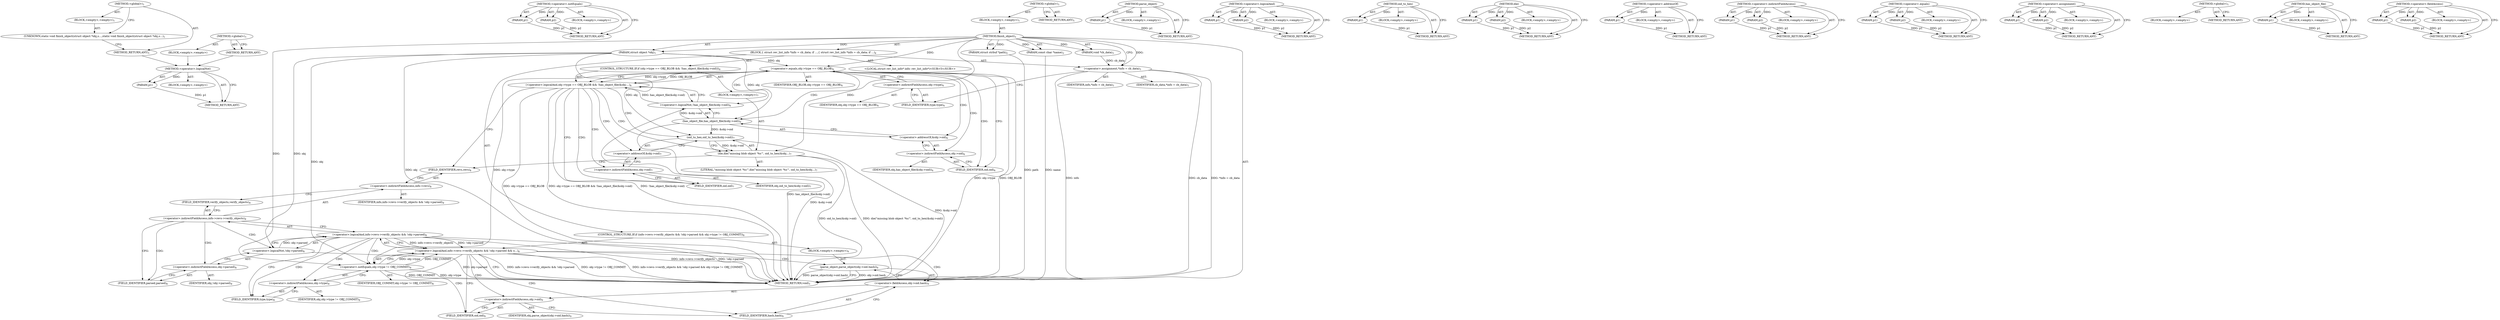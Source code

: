 digraph "&lt;global&gt;" {
vulnerable_110 [label=<(METHOD,&lt;operator&gt;.logicalNot)>];
vulnerable_111 [label=<(PARAM,p1)>];
vulnerable_112 [label=<(BLOCK,&lt;empty&gt;,&lt;empty&gt;)>];
vulnerable_113 [label=<(METHOD_RETURN,ANY)>];
vulnerable_131 [label=<(METHOD,&lt;operator&gt;.notEquals)>];
vulnerable_132 [label=<(PARAM,p1)>];
vulnerable_133 [label=<(PARAM,p2)>];
vulnerable_134 [label=<(BLOCK,&lt;empty&gt;,&lt;empty&gt;)>];
vulnerable_135 [label=<(METHOD_RETURN,ANY)>];
vulnerable_6 [label=<(METHOD,&lt;global&gt;)<SUB>1</SUB>>];
vulnerable_7 [label=<(BLOCK,&lt;empty&gt;,&lt;empty&gt;)<SUB>1</SUB>>];
vulnerable_8 [label=<(METHOD,finish_object)<SUB>1</SUB>>];
vulnerable_9 [label=<(PARAM,struct object *obj)<SUB>1</SUB>>];
vulnerable_10 [label=<(PARAM,struct strbuf *path)<SUB>2</SUB>>];
vulnerable_11 [label=<(PARAM,const char *name)<SUB>2</SUB>>];
vulnerable_12 [label=<(PARAM,void *cb_data)<SUB>3</SUB>>];
vulnerable_13 [label=<(BLOCK,{
 	struct rev_list_info *info = cb_data;
 	if ...,{
 	struct rev_list_info *info = cb_data;
 	if ...)<SUB>4</SUB>>];
vulnerable_14 [label="<(LOCAL,struct rev_list_info* info: rev_list_info*)<SUB>5</SUB>>"];
vulnerable_15 [label=<(&lt;operator&gt;.assignment,*info = cb_data)<SUB>5</SUB>>];
vulnerable_16 [label=<(IDENTIFIER,info,*info = cb_data)<SUB>5</SUB>>];
vulnerable_17 [label=<(IDENTIFIER,cb_data,*info = cb_data)<SUB>5</SUB>>];
vulnerable_18 [label=<(CONTROL_STRUCTURE,IF,if (obj-&gt;type == OBJ_BLOB &amp;&amp; !has_object_file(&amp;obj-&gt;oid)))<SUB>6</SUB>>];
vulnerable_19 [label=<(&lt;operator&gt;.logicalAnd,obj-&gt;type == OBJ_BLOB &amp;&amp; !has_object_file(&amp;obj-...)<SUB>6</SUB>>];
vulnerable_20 [label=<(&lt;operator&gt;.equals,obj-&gt;type == OBJ_BLOB)<SUB>6</SUB>>];
vulnerable_21 [label=<(&lt;operator&gt;.indirectFieldAccess,obj-&gt;type)<SUB>6</SUB>>];
vulnerable_22 [label=<(IDENTIFIER,obj,obj-&gt;type == OBJ_BLOB)<SUB>6</SUB>>];
vulnerable_23 [label=<(FIELD_IDENTIFIER,type,type)<SUB>6</SUB>>];
vulnerable_24 [label=<(IDENTIFIER,OBJ_BLOB,obj-&gt;type == OBJ_BLOB)<SUB>6</SUB>>];
vulnerable_25 [label=<(&lt;operator&gt;.logicalNot,!has_object_file(&amp;obj-&gt;oid))<SUB>6</SUB>>];
vulnerable_26 [label=<(has_object_file,has_object_file(&amp;obj-&gt;oid))<SUB>6</SUB>>];
vulnerable_27 [label=<(&lt;operator&gt;.addressOf,&amp;obj-&gt;oid)<SUB>6</SUB>>];
vulnerable_28 [label=<(&lt;operator&gt;.indirectFieldAccess,obj-&gt;oid)<SUB>6</SUB>>];
vulnerable_29 [label=<(IDENTIFIER,obj,has_object_file(&amp;obj-&gt;oid))<SUB>6</SUB>>];
vulnerable_30 [label=<(FIELD_IDENTIFIER,oid,oid)<SUB>6</SUB>>];
vulnerable_31 [label=<(BLOCK,&lt;empty&gt;,&lt;empty&gt;)<SUB>7</SUB>>];
vulnerable_32 [label=<(die,die(&quot;missing blob object '%s'&quot;, oid_to_hex(&amp;obj...)<SUB>7</SUB>>];
vulnerable_33 [label=<(LITERAL,&quot;missing blob object '%s'&quot;,die(&quot;missing blob object '%s'&quot;, oid_to_hex(&amp;obj...)<SUB>7</SUB>>];
vulnerable_34 [label=<(oid_to_hex,oid_to_hex(&amp;obj-&gt;oid))<SUB>7</SUB>>];
vulnerable_35 [label=<(&lt;operator&gt;.addressOf,&amp;obj-&gt;oid)<SUB>7</SUB>>];
vulnerable_36 [label=<(&lt;operator&gt;.indirectFieldAccess,obj-&gt;oid)<SUB>7</SUB>>];
vulnerable_37 [label=<(IDENTIFIER,obj,oid_to_hex(&amp;obj-&gt;oid))<SUB>7</SUB>>];
vulnerable_38 [label=<(FIELD_IDENTIFIER,oid,oid)<SUB>7</SUB>>];
vulnerable_39 [label=<(CONTROL_STRUCTURE,IF,if (info-&gt;revs-&gt;verify_objects &amp;&amp; !obj-&gt;parsed &amp;&amp; obj-&gt;type != OBJ_COMMIT))<SUB>8</SUB>>];
vulnerable_40 [label=<(&lt;operator&gt;.logicalAnd,info-&gt;revs-&gt;verify_objects &amp;&amp; !obj-&gt;parsed &amp;&amp; o...)<SUB>8</SUB>>];
vulnerable_41 [label=<(&lt;operator&gt;.logicalAnd,info-&gt;revs-&gt;verify_objects &amp;&amp; !obj-&gt;parsed)<SUB>8</SUB>>];
vulnerable_42 [label=<(&lt;operator&gt;.indirectFieldAccess,info-&gt;revs-&gt;verify_objects)<SUB>8</SUB>>];
vulnerable_43 [label=<(&lt;operator&gt;.indirectFieldAccess,info-&gt;revs)<SUB>8</SUB>>];
vulnerable_44 [label=<(IDENTIFIER,info,info-&gt;revs-&gt;verify_objects &amp;&amp; !obj-&gt;parsed)<SUB>8</SUB>>];
vulnerable_45 [label=<(FIELD_IDENTIFIER,revs,revs)<SUB>8</SUB>>];
vulnerable_46 [label=<(FIELD_IDENTIFIER,verify_objects,verify_objects)<SUB>8</SUB>>];
vulnerable_47 [label=<(&lt;operator&gt;.logicalNot,!obj-&gt;parsed)<SUB>8</SUB>>];
vulnerable_48 [label=<(&lt;operator&gt;.indirectFieldAccess,obj-&gt;parsed)<SUB>8</SUB>>];
vulnerable_49 [label=<(IDENTIFIER,obj,!obj-&gt;parsed)<SUB>8</SUB>>];
vulnerable_50 [label=<(FIELD_IDENTIFIER,parsed,parsed)<SUB>8</SUB>>];
vulnerable_51 [label=<(&lt;operator&gt;.notEquals,obj-&gt;type != OBJ_COMMIT)<SUB>8</SUB>>];
vulnerable_52 [label=<(&lt;operator&gt;.indirectFieldAccess,obj-&gt;type)<SUB>8</SUB>>];
vulnerable_53 [label=<(IDENTIFIER,obj,obj-&gt;type != OBJ_COMMIT)<SUB>8</SUB>>];
vulnerable_54 [label=<(FIELD_IDENTIFIER,type,type)<SUB>8</SUB>>];
vulnerable_55 [label=<(IDENTIFIER,OBJ_COMMIT,obj-&gt;type != OBJ_COMMIT)<SUB>8</SUB>>];
vulnerable_56 [label=<(BLOCK,&lt;empty&gt;,&lt;empty&gt;)<SUB>9</SUB>>];
vulnerable_57 [label=<(parse_object,parse_object(obj-&gt;oid.hash))<SUB>9</SUB>>];
vulnerable_58 [label=<(&lt;operator&gt;.fieldAccess,obj-&gt;oid.hash)<SUB>9</SUB>>];
vulnerable_59 [label=<(&lt;operator&gt;.indirectFieldAccess,obj-&gt;oid)<SUB>9</SUB>>];
vulnerable_60 [label=<(IDENTIFIER,obj,parse_object(obj-&gt;oid.hash))<SUB>9</SUB>>];
vulnerable_61 [label=<(FIELD_IDENTIFIER,oid,oid)<SUB>9</SUB>>];
vulnerable_62 [label=<(FIELD_IDENTIFIER,hash,hash)<SUB>9</SUB>>];
vulnerable_63 [label=<(METHOD_RETURN,void)<SUB>1</SUB>>];
vulnerable_65 [label=<(METHOD_RETURN,ANY)<SUB>1</SUB>>];
vulnerable_136 [label=<(METHOD,parse_object)>];
vulnerable_137 [label=<(PARAM,p1)>];
vulnerable_138 [label=<(BLOCK,&lt;empty&gt;,&lt;empty&gt;)>];
vulnerable_139 [label=<(METHOD_RETURN,ANY)>];
vulnerable_95 [label=<(METHOD,&lt;operator&gt;.logicalAnd)>];
vulnerable_96 [label=<(PARAM,p1)>];
vulnerable_97 [label=<(PARAM,p2)>];
vulnerable_98 [label=<(BLOCK,&lt;empty&gt;,&lt;empty&gt;)>];
vulnerable_99 [label=<(METHOD_RETURN,ANY)>];
vulnerable_127 [label=<(METHOD,oid_to_hex)>];
vulnerable_128 [label=<(PARAM,p1)>];
vulnerable_129 [label=<(BLOCK,&lt;empty&gt;,&lt;empty&gt;)>];
vulnerable_130 [label=<(METHOD_RETURN,ANY)>];
vulnerable_122 [label=<(METHOD,die)>];
vulnerable_123 [label=<(PARAM,p1)>];
vulnerable_124 [label=<(PARAM,p2)>];
vulnerable_125 [label=<(BLOCK,&lt;empty&gt;,&lt;empty&gt;)>];
vulnerable_126 [label=<(METHOD_RETURN,ANY)>];
vulnerable_118 [label=<(METHOD,&lt;operator&gt;.addressOf)>];
vulnerable_119 [label=<(PARAM,p1)>];
vulnerable_120 [label=<(BLOCK,&lt;empty&gt;,&lt;empty&gt;)>];
vulnerable_121 [label=<(METHOD_RETURN,ANY)>];
vulnerable_105 [label=<(METHOD,&lt;operator&gt;.indirectFieldAccess)>];
vulnerable_106 [label=<(PARAM,p1)>];
vulnerable_107 [label=<(PARAM,p2)>];
vulnerable_108 [label=<(BLOCK,&lt;empty&gt;,&lt;empty&gt;)>];
vulnerable_109 [label=<(METHOD_RETURN,ANY)>];
vulnerable_100 [label=<(METHOD,&lt;operator&gt;.equals)>];
vulnerable_101 [label=<(PARAM,p1)>];
vulnerable_102 [label=<(PARAM,p2)>];
vulnerable_103 [label=<(BLOCK,&lt;empty&gt;,&lt;empty&gt;)>];
vulnerable_104 [label=<(METHOD_RETURN,ANY)>];
vulnerable_90 [label=<(METHOD,&lt;operator&gt;.assignment)>];
vulnerable_91 [label=<(PARAM,p1)>];
vulnerable_92 [label=<(PARAM,p2)>];
vulnerable_93 [label=<(BLOCK,&lt;empty&gt;,&lt;empty&gt;)>];
vulnerable_94 [label=<(METHOD_RETURN,ANY)>];
vulnerable_84 [label=<(METHOD,&lt;global&gt;)<SUB>1</SUB>>];
vulnerable_85 [label=<(BLOCK,&lt;empty&gt;,&lt;empty&gt;)>];
vulnerable_86 [label=<(METHOD_RETURN,ANY)>];
vulnerable_114 [label=<(METHOD,has_object_file)>];
vulnerable_115 [label=<(PARAM,p1)>];
vulnerable_116 [label=<(BLOCK,&lt;empty&gt;,&lt;empty&gt;)>];
vulnerable_117 [label=<(METHOD_RETURN,ANY)>];
vulnerable_140 [label=<(METHOD,&lt;operator&gt;.fieldAccess)>];
vulnerable_141 [label=<(PARAM,p1)>];
vulnerable_142 [label=<(PARAM,p2)>];
vulnerable_143 [label=<(BLOCK,&lt;empty&gt;,&lt;empty&gt;)>];
vulnerable_144 [label=<(METHOD_RETURN,ANY)>];
fixed_6 [label=<(METHOD,&lt;global&gt;)<SUB>1</SUB>>];
fixed_7 [label=<(BLOCK,&lt;empty&gt;,&lt;empty&gt;)<SUB>1</SUB>>];
fixed_8 [label=<(UNKNOWN,static void finish_object(struct object *obj,
s...,static void finish_object(struct object *obj,
s...)<SUB>1</SUB>>];
fixed_9 [label=<(METHOD_RETURN,ANY)<SUB>1</SUB>>];
fixed_14 [label=<(METHOD,&lt;global&gt;)<SUB>1</SUB>>];
fixed_15 [label=<(BLOCK,&lt;empty&gt;,&lt;empty&gt;)>];
fixed_16 [label=<(METHOD_RETURN,ANY)>];
vulnerable_110 -> vulnerable_111  [key=0, label="AST: "];
vulnerable_110 -> vulnerable_111  [key=1, label="DDG: "];
vulnerable_110 -> vulnerable_112  [key=0, label="AST: "];
vulnerable_110 -> vulnerable_113  [key=0, label="AST: "];
vulnerable_110 -> vulnerable_113  [key=1, label="CFG: "];
vulnerable_111 -> vulnerable_113  [key=0, label="DDG: p1"];
vulnerable_131 -> vulnerable_132  [key=0, label="AST: "];
vulnerable_131 -> vulnerable_132  [key=1, label="DDG: "];
vulnerable_131 -> vulnerable_134  [key=0, label="AST: "];
vulnerable_131 -> vulnerable_133  [key=0, label="AST: "];
vulnerable_131 -> vulnerable_133  [key=1, label="DDG: "];
vulnerable_131 -> vulnerable_135  [key=0, label="AST: "];
vulnerable_131 -> vulnerable_135  [key=1, label="CFG: "];
vulnerable_132 -> vulnerable_135  [key=0, label="DDG: p1"];
vulnerable_133 -> vulnerable_135  [key=0, label="DDG: p2"];
vulnerable_6 -> vulnerable_7  [key=0, label="AST: "];
vulnerable_6 -> vulnerable_65  [key=0, label="AST: "];
vulnerable_6 -> vulnerable_65  [key=1, label="CFG: "];
vulnerable_7 -> vulnerable_8  [key=0, label="AST: "];
vulnerable_8 -> vulnerable_9  [key=0, label="AST: "];
vulnerable_8 -> vulnerable_9  [key=1, label="DDG: "];
vulnerable_8 -> vulnerable_10  [key=0, label="AST: "];
vulnerable_8 -> vulnerable_10  [key=1, label="DDG: "];
vulnerable_8 -> vulnerable_11  [key=0, label="AST: "];
vulnerable_8 -> vulnerable_11  [key=1, label="DDG: "];
vulnerable_8 -> vulnerable_12  [key=0, label="AST: "];
vulnerable_8 -> vulnerable_12  [key=1, label="DDG: "];
vulnerable_8 -> vulnerable_13  [key=0, label="AST: "];
vulnerable_8 -> vulnerable_63  [key=0, label="AST: "];
vulnerable_8 -> vulnerable_15  [key=0, label="CFG: "];
vulnerable_8 -> vulnerable_15  [key=1, label="DDG: "];
vulnerable_8 -> vulnerable_20  [key=0, label="DDG: "];
vulnerable_8 -> vulnerable_32  [key=0, label="DDG: "];
vulnerable_8 -> vulnerable_51  [key=0, label="DDG: "];
vulnerable_9 -> vulnerable_63  [key=0, label="DDG: obj"];
vulnerable_9 -> vulnerable_20  [key=0, label="DDG: obj"];
vulnerable_9 -> vulnerable_51  [key=0, label="DDG: obj"];
vulnerable_9 -> vulnerable_26  [key=0, label="DDG: obj"];
vulnerable_9 -> vulnerable_34  [key=0, label="DDG: obj"];
vulnerable_9 -> vulnerable_47  [key=0, label="DDG: obj"];
vulnerable_10 -> vulnerable_63  [key=0, label="DDG: path"];
vulnerable_11 -> vulnerable_63  [key=0, label="DDG: name"];
vulnerable_12 -> vulnerable_15  [key=0, label="DDG: cb_data"];
vulnerable_13 -> vulnerable_14  [key=0, label="AST: "];
vulnerable_13 -> vulnerable_15  [key=0, label="AST: "];
vulnerable_13 -> vulnerable_18  [key=0, label="AST: "];
vulnerable_13 -> vulnerable_39  [key=0, label="AST: "];
vulnerable_15 -> vulnerable_16  [key=0, label="AST: "];
vulnerable_15 -> vulnerable_17  [key=0, label="AST: "];
vulnerable_15 -> vulnerable_23  [key=0, label="CFG: "];
vulnerable_15 -> vulnerable_63  [key=0, label="DDG: info"];
vulnerable_15 -> vulnerable_63  [key=1, label="DDG: cb_data"];
vulnerable_15 -> vulnerable_63  [key=2, label="DDG: *info = cb_data"];
vulnerable_18 -> vulnerable_19  [key=0, label="AST: "];
vulnerable_18 -> vulnerable_31  [key=0, label="AST: "];
vulnerable_19 -> vulnerable_20  [key=0, label="AST: "];
vulnerable_19 -> vulnerable_25  [key=0, label="AST: "];
vulnerable_19 -> vulnerable_38  [key=0, label="CFG: "];
vulnerable_19 -> vulnerable_38  [key=1, label="CDG: "];
vulnerable_19 -> vulnerable_45  [key=0, label="CFG: "];
vulnerable_19 -> vulnerable_63  [key=0, label="DDG: obj-&gt;type == OBJ_BLOB"];
vulnerable_19 -> vulnerable_63  [key=1, label="DDG: !has_object_file(&amp;obj-&gt;oid)"];
vulnerable_19 -> vulnerable_63  [key=2, label="DDG: obj-&gt;type == OBJ_BLOB &amp;&amp; !has_object_file(&amp;obj-&gt;oid)"];
vulnerable_19 -> vulnerable_34  [key=0, label="CDG: "];
vulnerable_19 -> vulnerable_32  [key=0, label="CDG: "];
vulnerable_19 -> vulnerable_36  [key=0, label="CDG: "];
vulnerable_19 -> vulnerable_35  [key=0, label="CDG: "];
vulnerable_20 -> vulnerable_21  [key=0, label="AST: "];
vulnerable_20 -> vulnerable_24  [key=0, label="AST: "];
vulnerable_20 -> vulnerable_19  [key=0, label="CFG: "];
vulnerable_20 -> vulnerable_19  [key=1, label="DDG: obj-&gt;type"];
vulnerable_20 -> vulnerable_19  [key=2, label="DDG: OBJ_BLOB"];
vulnerable_20 -> vulnerable_30  [key=0, label="CFG: "];
vulnerable_20 -> vulnerable_30  [key=1, label="CDG: "];
vulnerable_20 -> vulnerable_63  [key=0, label="DDG: obj-&gt;type"];
vulnerable_20 -> vulnerable_63  [key=1, label="DDG: OBJ_BLOB"];
vulnerable_20 -> vulnerable_51  [key=0, label="DDG: obj-&gt;type"];
vulnerable_20 -> vulnerable_26  [key=0, label="CDG: "];
vulnerable_20 -> vulnerable_28  [key=0, label="CDG: "];
vulnerable_20 -> vulnerable_25  [key=0, label="CDG: "];
vulnerable_20 -> vulnerable_27  [key=0, label="CDG: "];
vulnerable_21 -> vulnerable_22  [key=0, label="AST: "];
vulnerable_21 -> vulnerable_23  [key=0, label="AST: "];
vulnerable_21 -> vulnerable_20  [key=0, label="CFG: "];
vulnerable_23 -> vulnerable_21  [key=0, label="CFG: "];
vulnerable_25 -> vulnerable_26  [key=0, label="AST: "];
vulnerable_25 -> vulnerable_19  [key=0, label="CFG: "];
vulnerable_25 -> vulnerable_19  [key=1, label="DDG: has_object_file(&amp;obj-&gt;oid)"];
vulnerable_25 -> vulnerable_63  [key=0, label="DDG: has_object_file(&amp;obj-&gt;oid)"];
vulnerable_26 -> vulnerable_27  [key=0, label="AST: "];
vulnerable_26 -> vulnerable_25  [key=0, label="CFG: "];
vulnerable_26 -> vulnerable_25  [key=1, label="DDG: &amp;obj-&gt;oid"];
vulnerable_26 -> vulnerable_63  [key=0, label="DDG: &amp;obj-&gt;oid"];
vulnerable_26 -> vulnerable_34  [key=0, label="DDG: &amp;obj-&gt;oid"];
vulnerable_27 -> vulnerable_28  [key=0, label="AST: "];
vulnerable_27 -> vulnerable_26  [key=0, label="CFG: "];
vulnerable_28 -> vulnerable_29  [key=0, label="AST: "];
vulnerable_28 -> vulnerable_30  [key=0, label="AST: "];
vulnerable_28 -> vulnerable_27  [key=0, label="CFG: "];
vulnerable_30 -> vulnerable_28  [key=0, label="CFG: "];
vulnerable_31 -> vulnerable_32  [key=0, label="AST: "];
vulnerable_32 -> vulnerable_33  [key=0, label="AST: "];
vulnerable_32 -> vulnerable_34  [key=0, label="AST: "];
vulnerable_32 -> vulnerable_45  [key=0, label="CFG: "];
vulnerable_32 -> vulnerable_63  [key=0, label="DDG: oid_to_hex(&amp;obj-&gt;oid)"];
vulnerable_32 -> vulnerable_63  [key=1, label="DDG: die(&quot;missing blob object '%s'&quot;, oid_to_hex(&amp;obj-&gt;oid))"];
vulnerable_34 -> vulnerable_35  [key=0, label="AST: "];
vulnerable_34 -> vulnerable_32  [key=0, label="CFG: "];
vulnerable_34 -> vulnerable_32  [key=1, label="DDG: &amp;obj-&gt;oid"];
vulnerable_34 -> vulnerable_63  [key=0, label="DDG: &amp;obj-&gt;oid"];
vulnerable_35 -> vulnerable_36  [key=0, label="AST: "];
vulnerable_35 -> vulnerable_34  [key=0, label="CFG: "];
vulnerable_36 -> vulnerable_37  [key=0, label="AST: "];
vulnerable_36 -> vulnerable_38  [key=0, label="AST: "];
vulnerable_36 -> vulnerable_35  [key=0, label="CFG: "];
vulnerable_38 -> vulnerable_36  [key=0, label="CFG: "];
vulnerable_39 -> vulnerable_40  [key=0, label="AST: "];
vulnerable_39 -> vulnerable_56  [key=0, label="AST: "];
vulnerable_40 -> vulnerable_41  [key=0, label="AST: "];
vulnerable_40 -> vulnerable_51  [key=0, label="AST: "];
vulnerable_40 -> vulnerable_63  [key=0, label="CFG: "];
vulnerable_40 -> vulnerable_63  [key=1, label="DDG: info-&gt;revs-&gt;verify_objects &amp;&amp; !obj-&gt;parsed"];
vulnerable_40 -> vulnerable_63  [key=2, label="DDG: obj-&gt;type != OBJ_COMMIT"];
vulnerable_40 -> vulnerable_63  [key=3, label="DDG: info-&gt;revs-&gt;verify_objects &amp;&amp; !obj-&gt;parsed &amp;&amp; obj-&gt;type != OBJ_COMMIT"];
vulnerable_40 -> vulnerable_61  [key=0, label="CFG: "];
vulnerable_40 -> vulnerable_61  [key=1, label="CDG: "];
vulnerable_40 -> vulnerable_58  [key=0, label="CDG: "];
vulnerable_40 -> vulnerable_57  [key=0, label="CDG: "];
vulnerable_40 -> vulnerable_59  [key=0, label="CDG: "];
vulnerable_40 -> vulnerable_62  [key=0, label="CDG: "];
vulnerable_41 -> vulnerable_42  [key=0, label="AST: "];
vulnerable_41 -> vulnerable_47  [key=0, label="AST: "];
vulnerable_41 -> vulnerable_40  [key=0, label="CFG: "];
vulnerable_41 -> vulnerable_40  [key=1, label="DDG: info-&gt;revs-&gt;verify_objects"];
vulnerable_41 -> vulnerable_40  [key=2, label="DDG: !obj-&gt;parsed"];
vulnerable_41 -> vulnerable_54  [key=0, label="CFG: "];
vulnerable_41 -> vulnerable_54  [key=1, label="CDG: "];
vulnerable_41 -> vulnerable_63  [key=0, label="DDG: info-&gt;revs-&gt;verify_objects"];
vulnerable_41 -> vulnerable_63  [key=1, label="DDG: !obj-&gt;parsed"];
vulnerable_41 -> vulnerable_51  [key=0, label="CDG: "];
vulnerable_41 -> vulnerable_52  [key=0, label="CDG: "];
vulnerable_42 -> vulnerable_43  [key=0, label="AST: "];
vulnerable_42 -> vulnerable_46  [key=0, label="AST: "];
vulnerable_42 -> vulnerable_41  [key=0, label="CFG: "];
vulnerable_42 -> vulnerable_50  [key=0, label="CFG: "];
vulnerable_42 -> vulnerable_50  [key=1, label="CDG: "];
vulnerable_42 -> vulnerable_47  [key=0, label="CDG: "];
vulnerable_42 -> vulnerable_48  [key=0, label="CDG: "];
vulnerable_43 -> vulnerable_44  [key=0, label="AST: "];
vulnerable_43 -> vulnerable_45  [key=0, label="AST: "];
vulnerable_43 -> vulnerable_46  [key=0, label="CFG: "];
vulnerable_45 -> vulnerable_43  [key=0, label="CFG: "];
vulnerable_46 -> vulnerable_42  [key=0, label="CFG: "];
vulnerable_47 -> vulnerable_48  [key=0, label="AST: "];
vulnerable_47 -> vulnerable_41  [key=0, label="CFG: "];
vulnerable_47 -> vulnerable_41  [key=1, label="DDG: obj-&gt;parsed"];
vulnerable_47 -> vulnerable_63  [key=0, label="DDG: obj-&gt;parsed"];
vulnerable_48 -> vulnerable_49  [key=0, label="AST: "];
vulnerable_48 -> vulnerable_50  [key=0, label="AST: "];
vulnerable_48 -> vulnerable_47  [key=0, label="CFG: "];
vulnerable_50 -> vulnerable_48  [key=0, label="CFG: "];
vulnerable_51 -> vulnerable_52  [key=0, label="AST: "];
vulnerable_51 -> vulnerable_55  [key=0, label="AST: "];
vulnerable_51 -> vulnerable_40  [key=0, label="CFG: "];
vulnerable_51 -> vulnerable_40  [key=1, label="DDG: obj-&gt;type"];
vulnerable_51 -> vulnerable_40  [key=2, label="DDG: OBJ_COMMIT"];
vulnerable_51 -> vulnerable_63  [key=0, label="DDG: obj-&gt;type"];
vulnerable_51 -> vulnerable_63  [key=1, label="DDG: OBJ_COMMIT"];
vulnerable_52 -> vulnerable_53  [key=0, label="AST: "];
vulnerable_52 -> vulnerable_54  [key=0, label="AST: "];
vulnerable_52 -> vulnerable_51  [key=0, label="CFG: "];
vulnerable_54 -> vulnerable_52  [key=0, label="CFG: "];
vulnerable_56 -> vulnerable_57  [key=0, label="AST: "];
vulnerable_57 -> vulnerable_58  [key=0, label="AST: "];
vulnerable_57 -> vulnerable_63  [key=0, label="CFG: "];
vulnerable_57 -> vulnerable_63  [key=1, label="DDG: obj-&gt;oid.hash"];
vulnerable_57 -> vulnerable_63  [key=2, label="DDG: parse_object(obj-&gt;oid.hash)"];
vulnerable_58 -> vulnerable_59  [key=0, label="AST: "];
vulnerable_58 -> vulnerable_62  [key=0, label="AST: "];
vulnerable_58 -> vulnerable_57  [key=0, label="CFG: "];
vulnerable_59 -> vulnerable_60  [key=0, label="AST: "];
vulnerable_59 -> vulnerable_61  [key=0, label="AST: "];
vulnerable_59 -> vulnerable_62  [key=0, label="CFG: "];
vulnerable_61 -> vulnerable_59  [key=0, label="CFG: "];
vulnerable_62 -> vulnerable_58  [key=0, label="CFG: "];
vulnerable_136 -> vulnerable_137  [key=0, label="AST: "];
vulnerable_136 -> vulnerable_137  [key=1, label="DDG: "];
vulnerable_136 -> vulnerable_138  [key=0, label="AST: "];
vulnerable_136 -> vulnerable_139  [key=0, label="AST: "];
vulnerable_136 -> vulnerable_139  [key=1, label="CFG: "];
vulnerable_137 -> vulnerable_139  [key=0, label="DDG: p1"];
vulnerable_95 -> vulnerable_96  [key=0, label="AST: "];
vulnerable_95 -> vulnerable_96  [key=1, label="DDG: "];
vulnerable_95 -> vulnerable_98  [key=0, label="AST: "];
vulnerable_95 -> vulnerable_97  [key=0, label="AST: "];
vulnerable_95 -> vulnerable_97  [key=1, label="DDG: "];
vulnerable_95 -> vulnerable_99  [key=0, label="AST: "];
vulnerable_95 -> vulnerable_99  [key=1, label="CFG: "];
vulnerable_96 -> vulnerable_99  [key=0, label="DDG: p1"];
vulnerable_97 -> vulnerable_99  [key=0, label="DDG: p2"];
vulnerable_127 -> vulnerable_128  [key=0, label="AST: "];
vulnerable_127 -> vulnerable_128  [key=1, label="DDG: "];
vulnerable_127 -> vulnerable_129  [key=0, label="AST: "];
vulnerable_127 -> vulnerable_130  [key=0, label="AST: "];
vulnerable_127 -> vulnerable_130  [key=1, label="CFG: "];
vulnerable_128 -> vulnerable_130  [key=0, label="DDG: p1"];
vulnerable_122 -> vulnerable_123  [key=0, label="AST: "];
vulnerable_122 -> vulnerable_123  [key=1, label="DDG: "];
vulnerable_122 -> vulnerable_125  [key=0, label="AST: "];
vulnerable_122 -> vulnerable_124  [key=0, label="AST: "];
vulnerable_122 -> vulnerable_124  [key=1, label="DDG: "];
vulnerable_122 -> vulnerable_126  [key=0, label="AST: "];
vulnerable_122 -> vulnerable_126  [key=1, label="CFG: "];
vulnerable_123 -> vulnerable_126  [key=0, label="DDG: p1"];
vulnerable_124 -> vulnerable_126  [key=0, label="DDG: p2"];
vulnerable_118 -> vulnerable_119  [key=0, label="AST: "];
vulnerable_118 -> vulnerable_119  [key=1, label="DDG: "];
vulnerable_118 -> vulnerable_120  [key=0, label="AST: "];
vulnerable_118 -> vulnerable_121  [key=0, label="AST: "];
vulnerable_118 -> vulnerable_121  [key=1, label="CFG: "];
vulnerable_119 -> vulnerable_121  [key=0, label="DDG: p1"];
vulnerable_105 -> vulnerable_106  [key=0, label="AST: "];
vulnerable_105 -> vulnerable_106  [key=1, label="DDG: "];
vulnerable_105 -> vulnerable_108  [key=0, label="AST: "];
vulnerable_105 -> vulnerable_107  [key=0, label="AST: "];
vulnerable_105 -> vulnerable_107  [key=1, label="DDG: "];
vulnerable_105 -> vulnerable_109  [key=0, label="AST: "];
vulnerable_105 -> vulnerable_109  [key=1, label="CFG: "];
vulnerable_106 -> vulnerable_109  [key=0, label="DDG: p1"];
vulnerable_107 -> vulnerable_109  [key=0, label="DDG: p2"];
vulnerable_100 -> vulnerable_101  [key=0, label="AST: "];
vulnerable_100 -> vulnerable_101  [key=1, label="DDG: "];
vulnerable_100 -> vulnerable_103  [key=0, label="AST: "];
vulnerable_100 -> vulnerable_102  [key=0, label="AST: "];
vulnerable_100 -> vulnerable_102  [key=1, label="DDG: "];
vulnerable_100 -> vulnerable_104  [key=0, label="AST: "];
vulnerable_100 -> vulnerable_104  [key=1, label="CFG: "];
vulnerable_101 -> vulnerable_104  [key=0, label="DDG: p1"];
vulnerable_102 -> vulnerable_104  [key=0, label="DDG: p2"];
vulnerable_90 -> vulnerable_91  [key=0, label="AST: "];
vulnerable_90 -> vulnerable_91  [key=1, label="DDG: "];
vulnerable_90 -> vulnerable_93  [key=0, label="AST: "];
vulnerable_90 -> vulnerable_92  [key=0, label="AST: "];
vulnerable_90 -> vulnerable_92  [key=1, label="DDG: "];
vulnerable_90 -> vulnerable_94  [key=0, label="AST: "];
vulnerable_90 -> vulnerable_94  [key=1, label="CFG: "];
vulnerable_91 -> vulnerable_94  [key=0, label="DDG: p1"];
vulnerable_92 -> vulnerable_94  [key=0, label="DDG: p2"];
vulnerable_84 -> vulnerable_85  [key=0, label="AST: "];
vulnerable_84 -> vulnerable_86  [key=0, label="AST: "];
vulnerable_84 -> vulnerable_86  [key=1, label="CFG: "];
vulnerable_114 -> vulnerable_115  [key=0, label="AST: "];
vulnerable_114 -> vulnerable_115  [key=1, label="DDG: "];
vulnerable_114 -> vulnerable_116  [key=0, label="AST: "];
vulnerable_114 -> vulnerable_117  [key=0, label="AST: "];
vulnerable_114 -> vulnerable_117  [key=1, label="CFG: "];
vulnerable_115 -> vulnerable_117  [key=0, label="DDG: p1"];
vulnerable_140 -> vulnerable_141  [key=0, label="AST: "];
vulnerable_140 -> vulnerable_141  [key=1, label="DDG: "];
vulnerable_140 -> vulnerable_143  [key=0, label="AST: "];
vulnerable_140 -> vulnerable_142  [key=0, label="AST: "];
vulnerable_140 -> vulnerable_142  [key=1, label="DDG: "];
vulnerable_140 -> vulnerable_144  [key=0, label="AST: "];
vulnerable_140 -> vulnerable_144  [key=1, label="CFG: "];
vulnerable_141 -> vulnerable_144  [key=0, label="DDG: p1"];
vulnerable_142 -> vulnerable_144  [key=0, label="DDG: p2"];
fixed_6 -> fixed_7  [key=0, label="AST: "];
fixed_6 -> fixed_9  [key=0, label="AST: "];
fixed_6 -> fixed_8  [key=0, label="CFG: "];
fixed_7 -> fixed_8  [key=0, label="AST: "];
fixed_8 -> fixed_9  [key=0, label="CFG: "];
fixed_9 -> vulnerable_110  [key=0];
fixed_14 -> fixed_15  [key=0, label="AST: "];
fixed_14 -> fixed_16  [key=0, label="AST: "];
fixed_14 -> fixed_16  [key=1, label="CFG: "];
fixed_15 -> vulnerable_110  [key=0];
fixed_16 -> vulnerable_110  [key=0];
}

